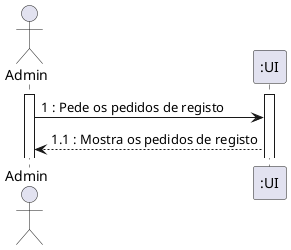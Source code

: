 @startuml
actor "Admin" as OE

activate OE
activate ":UI"
OE -> ":UI" : 1 : Pede os pedidos de registo
":UI" --> OE : 1.1 : Mostra os pedidos de registo

@enduml